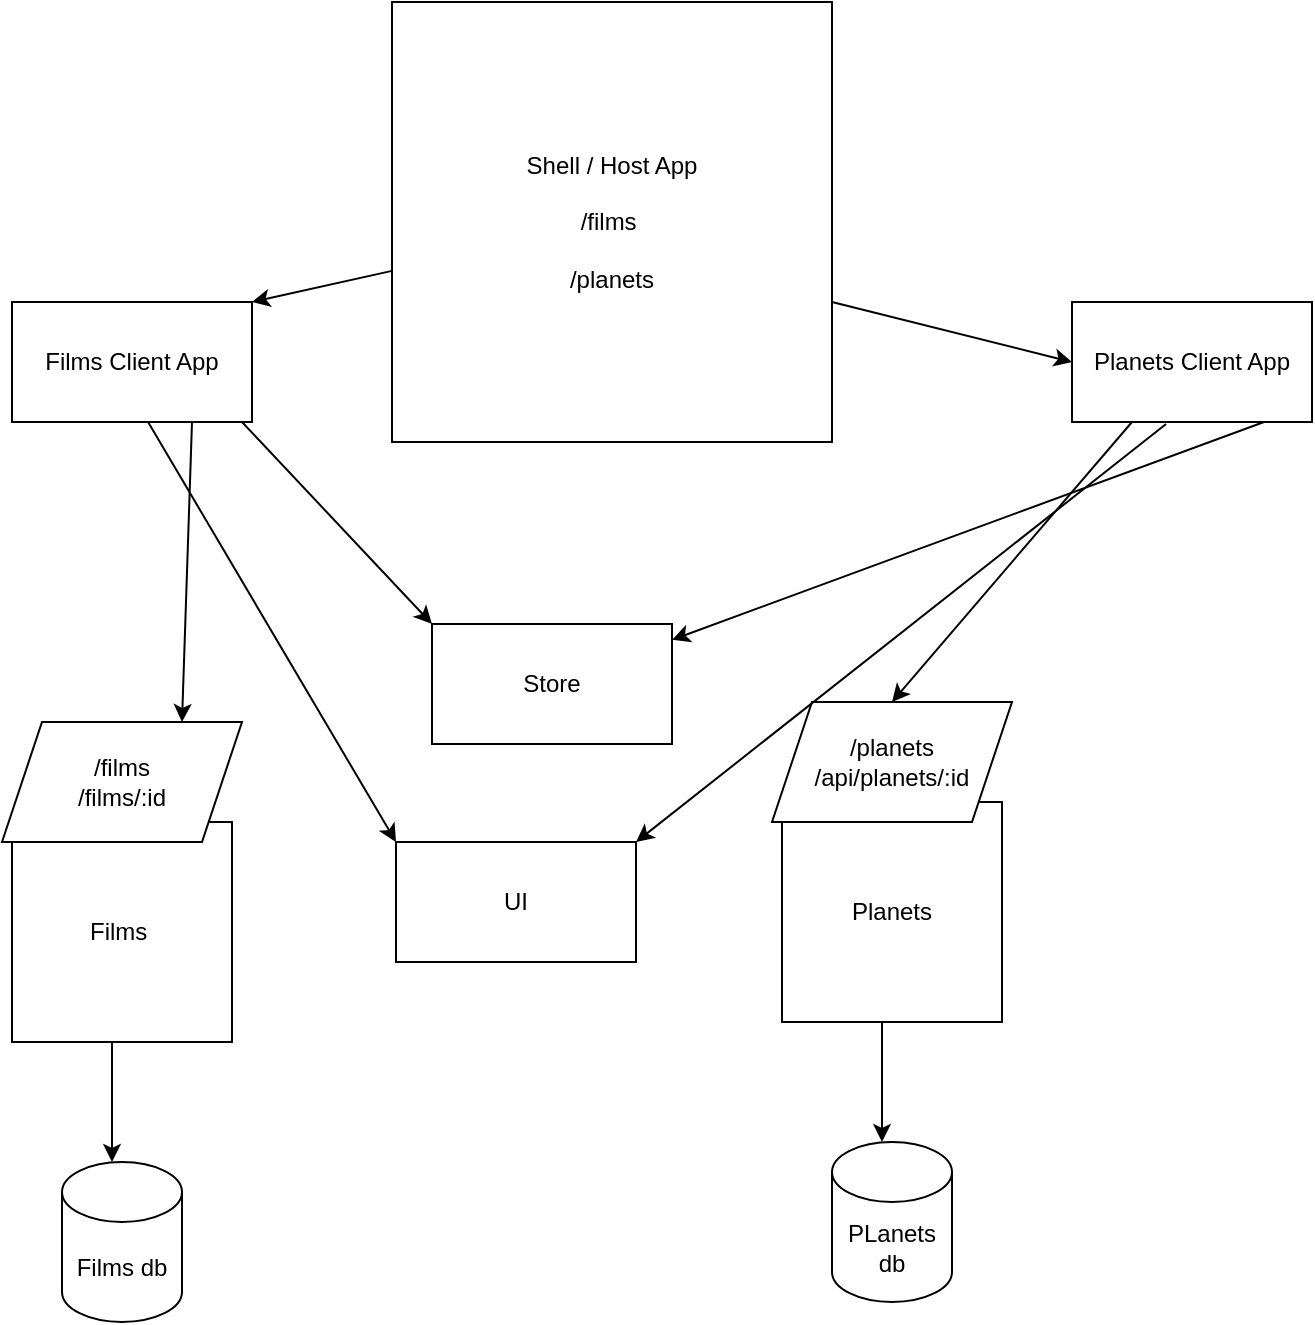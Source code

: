 <mxfile>
    <diagram id="Q2B-sbPkm5lCXl4ZVl8-" name="Page-1">
        <mxGraphModel dx="1065" dy="790" grid="0" gridSize="10" guides="1" tooltips="1" connect="1" arrows="1" fold="1" page="0" pageScale="1" pageWidth="850" pageHeight="1100" math="0" shadow="0">
            <root>
                <mxCell id="0"/>
                <mxCell id="1" parent="0"/>
                <mxCell id="2" value="Films&amp;nbsp;" style="whiteSpace=wrap;html=1;aspect=fixed;" parent="1" vertex="1">
                    <mxGeometry x="70" y="420" width="110" height="110" as="geometry"/>
                </mxCell>
                <mxCell id="3" value="Films db" style="shape=cylinder3;whiteSpace=wrap;html=1;boundedLbl=1;backgroundOutline=1;size=15;" parent="1" vertex="1">
                    <mxGeometry x="95" y="590" width="60" height="80" as="geometry"/>
                </mxCell>
                <mxCell id="4" value="" style="endArrow=classic;html=1;" parent="1" edge="1">
                    <mxGeometry width="50" height="50" relative="1" as="geometry">
                        <mxPoint x="120" y="530" as="sourcePoint"/>
                        <mxPoint x="120" y="590" as="targetPoint"/>
                        <Array as="points">
                            <mxPoint x="120" y="560"/>
                        </Array>
                    </mxGeometry>
                </mxCell>
                <mxCell id="5" value="/films&lt;br&gt;/films/:id" style="shape=parallelogram;perimeter=parallelogramPerimeter;whiteSpace=wrap;html=1;fixedSize=1;" parent="1" vertex="1">
                    <mxGeometry x="65" y="370" width="120" height="60" as="geometry"/>
                </mxCell>
                <mxCell id="6" value="Planets" style="whiteSpace=wrap;html=1;aspect=fixed;" parent="1" vertex="1">
                    <mxGeometry x="455" y="410" width="110" height="110" as="geometry"/>
                </mxCell>
                <mxCell id="8" value="" style="endArrow=classic;html=1;" parent="1" edge="1">
                    <mxGeometry width="50" height="50" relative="1" as="geometry">
                        <mxPoint x="505" y="520" as="sourcePoint"/>
                        <mxPoint x="505" y="580" as="targetPoint"/>
                        <Array as="points">
                            <mxPoint x="505" y="550"/>
                        </Array>
                    </mxGeometry>
                </mxCell>
                <mxCell id="9" value="/planets&lt;br&gt;/api/planets/:id" style="shape=parallelogram;perimeter=parallelogramPerimeter;whiteSpace=wrap;html=1;fixedSize=1;" parent="1" vertex="1">
                    <mxGeometry x="450" y="360" width="120" height="60" as="geometry"/>
                </mxCell>
                <mxCell id="10" value="PLanets db" style="shape=cylinder3;whiteSpace=wrap;html=1;boundedLbl=1;backgroundOutline=1;size=15;" parent="1" vertex="1">
                    <mxGeometry x="480" y="580" width="60" height="80" as="geometry"/>
                </mxCell>
                <mxCell id="11" value="Shell / Host App&lt;br&gt;&lt;br&gt;/films&amp;nbsp;&lt;br&gt;&lt;br&gt;/planets" style="whiteSpace=wrap;html=1;aspect=fixed;" parent="1" vertex="1">
                    <mxGeometry x="260" y="10" width="220" height="220" as="geometry"/>
                </mxCell>
                <mxCell id="12" value="" style="endArrow=classic;html=1;entryX=0.75;entryY=0;entryDx=0;entryDy=0;exitX=0.75;exitY=1;exitDx=0;exitDy=0;" parent="1" source="15" target="5" edge="1">
                    <mxGeometry width="50" height="50" relative="1" as="geometry">
                        <mxPoint x="310" y="230" as="sourcePoint"/>
                        <mxPoint x="360" y="180" as="targetPoint"/>
                    </mxGeometry>
                </mxCell>
                <mxCell id="13" value="" style="endArrow=classic;html=1;entryX=0.5;entryY=0;entryDx=0;entryDy=0;exitX=0.25;exitY=1;exitDx=0;exitDy=0;" parent="1" source="16" target="9" edge="1">
                    <mxGeometry width="50" height="50" relative="1" as="geometry">
                        <mxPoint x="445" y="230" as="sourcePoint"/>
                        <mxPoint x="290" y="370" as="targetPoint"/>
                        <Array as="points"/>
                    </mxGeometry>
                </mxCell>
                <mxCell id="15" value="Films Client App" style="whiteSpace=wrap;html=1;" parent="1" vertex="1">
                    <mxGeometry x="70" y="160" width="120" height="60" as="geometry"/>
                </mxCell>
                <mxCell id="16" value="Planets Client App" style="whiteSpace=wrap;html=1;" parent="1" vertex="1">
                    <mxGeometry x="600" y="160" width="120" height="60" as="geometry"/>
                </mxCell>
                <mxCell id="18" value="" style="endArrow=classic;html=1;entryX=1;entryY=0;entryDx=0;entryDy=0;" parent="1" source="11" target="15" edge="1">
                    <mxGeometry width="50" height="50" relative="1" as="geometry">
                        <mxPoint x="180" y="150" as="sourcePoint"/>
                        <mxPoint x="230" y="100" as="targetPoint"/>
                    </mxGeometry>
                </mxCell>
                <mxCell id="19" value="" style="endArrow=classic;html=1;entryX=0;entryY=0.5;entryDx=0;entryDy=0;" parent="1" target="16" edge="1">
                    <mxGeometry width="50" height="50" relative="1" as="geometry">
                        <mxPoint x="480" y="160.004" as="sourcePoint"/>
                        <mxPoint x="410" y="175.56" as="targetPoint"/>
                    </mxGeometry>
                </mxCell>
                <mxCell id="20" value="Store" style="rounded=0;whiteSpace=wrap;html=1;" parent="1" vertex="1">
                    <mxGeometry x="280" y="321" width="120" height="60" as="geometry"/>
                </mxCell>
                <mxCell id="21" value="" style="endArrow=classic;html=1;exitX=0.75;exitY=1;exitDx=0;exitDy=0;" parent="1" target="20" edge="1">
                    <mxGeometry width="50" height="50" relative="1" as="geometry">
                        <mxPoint x="696" y="220" as="sourcePoint"/>
                        <mxPoint x="691" y="370" as="targetPoint"/>
                    </mxGeometry>
                </mxCell>
                <mxCell id="22" value="" style="endArrow=classic;html=1;exitX=0.75;exitY=1;exitDx=0;exitDy=0;entryX=0;entryY=0;entryDx=0;entryDy=0;" parent="1" target="20" edge="1">
                    <mxGeometry width="50" height="50" relative="1" as="geometry">
                        <mxPoint x="185" y="220" as="sourcePoint"/>
                        <mxPoint x="251.857" y="337" as="targetPoint"/>
                    </mxGeometry>
                </mxCell>
                <mxCell id="23" value="UI" style="rounded=0;whiteSpace=wrap;html=1;" vertex="1" parent="1">
                    <mxGeometry x="262" y="430" width="120" height="60" as="geometry"/>
                </mxCell>
                <mxCell id="24" value="" style="endArrow=classic;html=1;exitX=0.392;exitY=1.017;exitDx=0;exitDy=0;exitPerimeter=0;entryX=1;entryY=0;entryDx=0;entryDy=0;" edge="1" parent="1" source="16" target="23">
                    <mxGeometry width="50" height="50" relative="1" as="geometry">
                        <mxPoint x="641" y="318.76" as="sourcePoint"/>
                        <mxPoint x="400" y="370.003" as="targetPoint"/>
                    </mxGeometry>
                </mxCell>
                <mxCell id="25" value="" style="endArrow=classic;html=1;exitX=0.392;exitY=1.017;exitDx=0;exitDy=0;exitPerimeter=0;entryX=0;entryY=0;entryDx=0;entryDy=0;" edge="1" parent="1" target="23">
                    <mxGeometry width="50" height="50" relative="1" as="geometry">
                        <mxPoint x="138.04" y="220.0" as="sourcePoint"/>
                        <mxPoint x="-109" y="368.983" as="targetPoint"/>
                    </mxGeometry>
                </mxCell>
            </root>
        </mxGraphModel>
    </diagram>
</mxfile>
